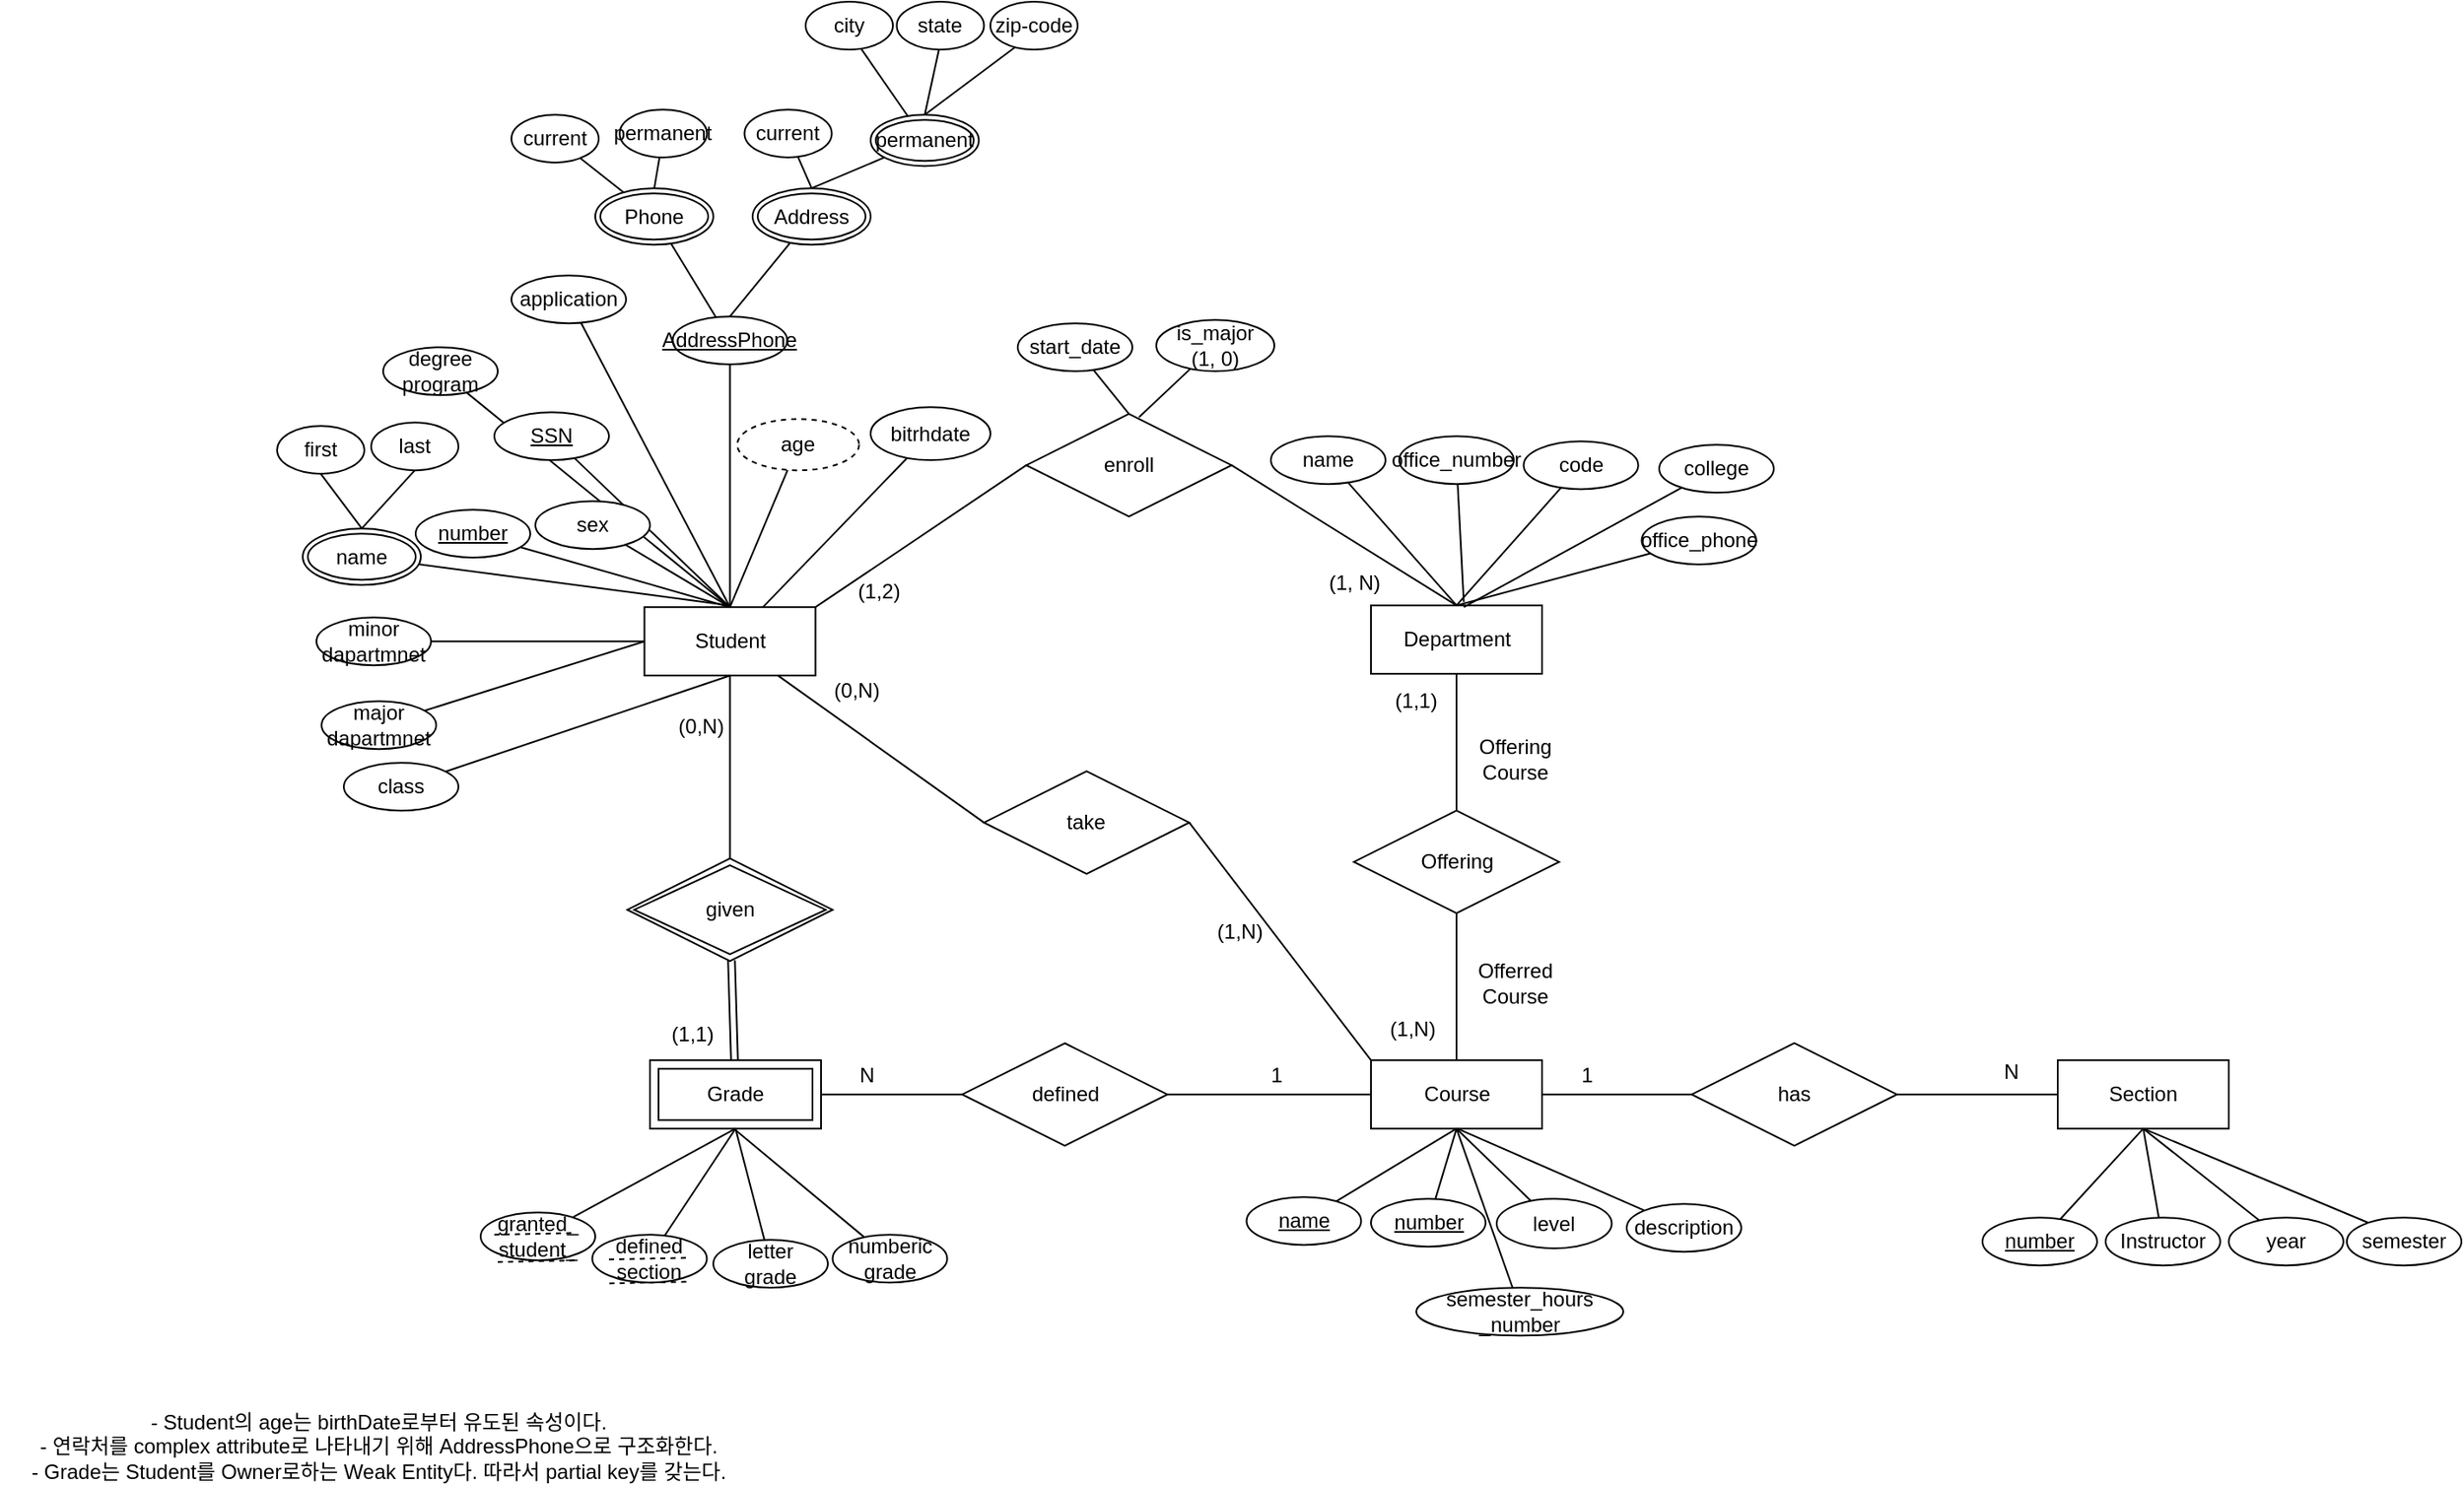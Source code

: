 <mxfile version="24.1.0" type="github">
  <diagram name="페이지-1" id="r6DfL3PB8OW9n6T8iQzD">
    <mxGraphModel dx="958" dy="-212" grid="0" gridSize="10" guides="1" tooltips="1" connect="1" arrows="1" fold="1" page="1" pageScale="1" pageWidth="1600" pageHeight="900" math="0" shadow="0">
      <root>
        <mxCell id="0" />
        <mxCell id="1" parent="0" />
        <mxCell id="EUwqJAAsOdJ6edNQOykV-88" value="application" style="ellipse;whiteSpace=wrap;html=1;align=center;" parent="1" vertex="1">
          <mxGeometry x="317" y="1980.09" width="67" height="28" as="geometry" />
        </mxCell>
        <mxCell id="P7TgxhgFr9sDiZiFOefg-29" style="edgeStyle=orthogonalEdgeStyle;rounded=0;orthogonalLoop=1;jettySize=auto;html=1;entryX=0;entryY=0.5;entryDx=0;entryDy=0;endArrow=none;endFill=0;" parent="1" source="EUwqJAAsOdJ6edNQOykV-24" target="P7TgxhgFr9sDiZiFOefg-27" edge="1">
          <mxGeometry relative="1" as="geometry" />
        </mxCell>
        <mxCell id="EUwqJAAsOdJ6edNQOykV-24" value="Course" style="whiteSpace=wrap;html=1;align=center;" parent="1" vertex="1">
          <mxGeometry x="819.5" y="2439.09" width="100" height="40" as="geometry" />
        </mxCell>
        <mxCell id="EUwqJAAsOdJ6edNQOykV-120" style="edgeStyle=orthogonalEdgeStyle;rounded=0;orthogonalLoop=1;jettySize=auto;html=1;endArrow=none;endFill=0;" parent="1" source="EUwqJAAsOdJ6edNQOykV-25" target="EUwqJAAsOdJ6edNQOykV-28" edge="1">
          <mxGeometry relative="1" as="geometry" />
        </mxCell>
        <mxCell id="EUwqJAAsOdJ6edNQOykV-25" value="Department" style="whiteSpace=wrap;html=1;align=center;" parent="1" vertex="1">
          <mxGeometry x="819.5" y="2173.09" width="100" height="40" as="geometry" />
        </mxCell>
        <mxCell id="EUwqJAAsOdJ6edNQOykV-34" style="rounded=0;orthogonalLoop=1;jettySize=auto;html=1;entryX=0;entryY=0.5;entryDx=0;entryDy=0;endArrow=none;endFill=0;exitX=1;exitY=0;exitDx=0;exitDy=0;" parent="1" source="EUwqJAAsOdJ6edNQOykV-26" target="EUwqJAAsOdJ6edNQOykV-27" edge="1">
          <mxGeometry relative="1" as="geometry" />
        </mxCell>
        <mxCell id="P7TgxhgFr9sDiZiFOefg-3" style="rounded=0;orthogonalLoop=1;jettySize=auto;html=1;entryX=0;entryY=0.5;entryDx=0;entryDy=0;endArrow=none;endFill=0;" parent="1" source="EUwqJAAsOdJ6edNQOykV-26" target="P7TgxhgFr9sDiZiFOefg-2" edge="1">
          <mxGeometry relative="1" as="geometry">
            <mxPoint x="614" y="2314.09" as="targetPoint" />
          </mxGeometry>
        </mxCell>
        <mxCell id="P7TgxhgFr9sDiZiFOefg-14" style="edgeStyle=orthogonalEdgeStyle;rounded=0;orthogonalLoop=1;jettySize=auto;html=1;endArrow=none;endFill=0;" parent="1" source="EUwqJAAsOdJ6edNQOykV-26" target="P7TgxhgFr9sDiZiFOefg-13" edge="1">
          <mxGeometry relative="1" as="geometry" />
        </mxCell>
        <mxCell id="EUwqJAAsOdJ6edNQOykV-26" value="Student" style="whiteSpace=wrap;html=1;align=center;" parent="1" vertex="1">
          <mxGeometry x="394.75" y="2174.09" width="100" height="40" as="geometry" />
        </mxCell>
        <mxCell id="EUwqJAAsOdJ6edNQOykV-104" style="rounded=0;orthogonalLoop=1;jettySize=auto;html=1;entryX=0.5;entryY=0;entryDx=0;entryDy=0;endArrow=none;endFill=0;exitX=1;exitY=0.5;exitDx=0;exitDy=0;" parent="1" source="EUwqJAAsOdJ6edNQOykV-27" target="EUwqJAAsOdJ6edNQOykV-25" edge="1">
          <mxGeometry relative="1" as="geometry" />
        </mxCell>
        <mxCell id="EUwqJAAsOdJ6edNQOykV-27" value="enroll" style="shape=rhombus;perimeter=rhombusPerimeter;whiteSpace=wrap;html=1;align=center;" parent="1" vertex="1">
          <mxGeometry x="618" y="2061.09" width="120" height="60" as="geometry" />
        </mxCell>
        <mxCell id="EUwqJAAsOdJ6edNQOykV-121" style="rounded=0;orthogonalLoop=1;jettySize=auto;html=1;endArrow=none;endFill=0;" parent="1" source="EUwqJAAsOdJ6edNQOykV-28" target="EUwqJAAsOdJ6edNQOykV-24" edge="1">
          <mxGeometry relative="1" as="geometry" />
        </mxCell>
        <mxCell id="EUwqJAAsOdJ6edNQOykV-28" value="Offering" style="shape=rhombus;perimeter=rhombusPerimeter;whiteSpace=wrap;html=1;align=center;" parent="1" vertex="1">
          <mxGeometry x="809.5" y="2293.09" width="120" height="60" as="geometry" />
        </mxCell>
        <mxCell id="EUwqJAAsOdJ6edNQOykV-51" style="rounded=0;orthogonalLoop=1;jettySize=auto;html=1;entryX=0.5;entryY=0;entryDx=0;entryDy=0;endArrow=none;endFill=0;" parent="1" source="EUwqJAAsOdJ6edNQOykV-37" target="EUwqJAAsOdJ6edNQOykV-26" edge="1">
          <mxGeometry relative="1" as="geometry" />
        </mxCell>
        <mxCell id="EUwqJAAsOdJ6edNQOykV-49" style="rounded=0;orthogonalLoop=1;jettySize=auto;html=1;endArrow=none;endFill=0;" parent="1" source="EUwqJAAsOdJ6edNQOykV-40" edge="1">
          <mxGeometry relative="1" as="geometry">
            <mxPoint x="444.75" y="2174.09" as="targetPoint" />
          </mxGeometry>
        </mxCell>
        <mxCell id="EUwqJAAsOdJ6edNQOykV-40" value="&lt;u&gt;number&lt;/u&gt;" style="ellipse;whiteSpace=wrap;html=1;align=center;" parent="1" vertex="1">
          <mxGeometry x="261" y="2117.09" width="67" height="28" as="geometry" />
        </mxCell>
        <mxCell id="EUwqJAAsOdJ6edNQOykV-45" style="rounded=0;orthogonalLoop=1;jettySize=auto;html=1;entryX=0.5;entryY=1;entryDx=0;entryDy=0;startArrow=none;startFill=0;endArrow=none;endFill=0;exitX=0.5;exitY=0;exitDx=0;exitDy=0;" parent="1" source="EUwqJAAsOdJ6edNQOykV-48" target="EUwqJAAsOdJ6edNQOykV-42" edge="1">
          <mxGeometry relative="1" as="geometry">
            <mxPoint x="232.5" y="2103.09" as="sourcePoint" />
          </mxGeometry>
        </mxCell>
        <mxCell id="EUwqJAAsOdJ6edNQOykV-47" style="rounded=0;orthogonalLoop=1;jettySize=auto;html=1;entryX=0.5;entryY=1;entryDx=0;entryDy=0;endArrow=none;endFill=0;exitX=0.5;exitY=0;exitDx=0;exitDy=0;" parent="1" source="EUwqJAAsOdJ6edNQOykV-48" target="EUwqJAAsOdJ6edNQOykV-43" edge="1">
          <mxGeometry relative="1" as="geometry">
            <mxPoint x="296.293" y="2110.5" as="sourcePoint" />
          </mxGeometry>
        </mxCell>
        <mxCell id="EUwqJAAsOdJ6edNQOykV-42" value="first" style="ellipse;whiteSpace=wrap;html=1;align=center;" parent="1" vertex="1">
          <mxGeometry x="180" y="2068.09" width="51" height="28" as="geometry" />
        </mxCell>
        <mxCell id="EUwqJAAsOdJ6edNQOykV-43" value="last" style="ellipse;whiteSpace=wrap;html=1;align=center;" parent="1" vertex="1">
          <mxGeometry x="235" y="2066.09" width="51" height="28" as="geometry" />
        </mxCell>
        <mxCell id="EUwqJAAsOdJ6edNQOykV-50" style="rounded=0;orthogonalLoop=1;jettySize=auto;html=1;endArrow=none;endFill=0;" parent="1" source="EUwqJAAsOdJ6edNQOykV-48" edge="1">
          <mxGeometry relative="1" as="geometry">
            <mxPoint x="444.75" y="2173.09" as="targetPoint" />
          </mxGeometry>
        </mxCell>
        <mxCell id="EUwqJAAsOdJ6edNQOykV-48" value="name" style="ellipse;shape=doubleEllipse;margin=3;whiteSpace=wrap;html=1;align=center;" parent="1" vertex="1">
          <mxGeometry x="195" y="2128.09" width="69" height="33" as="geometry" />
        </mxCell>
        <mxCell id="EUwqJAAsOdJ6edNQOykV-61" style="rounded=0;orthogonalLoop=1;jettySize=auto;html=1;endArrow=none;endFill=0;" parent="1" source="EUwqJAAsOdJ6edNQOykV-53" target="EUwqJAAsOdJ6edNQOykV-60" edge="1">
          <mxGeometry relative="1" as="geometry" />
        </mxCell>
        <mxCell id="EUwqJAAsOdJ6edNQOykV-53" value="Phone" style="ellipse;shape=doubleEllipse;margin=3;whiteSpace=wrap;html=1;align=center;" parent="1" vertex="1">
          <mxGeometry x="366" y="1929.09" width="69" height="33" as="geometry" />
        </mxCell>
        <mxCell id="EUwqJAAsOdJ6edNQOykV-62" style="rounded=0;orthogonalLoop=1;jettySize=auto;html=1;entryX=0.5;entryY=0;entryDx=0;entryDy=0;endArrow=none;endFill=0;" parent="1" source="EUwqJAAsOdJ6edNQOykV-54" target="EUwqJAAsOdJ6edNQOykV-60" edge="1">
          <mxGeometry relative="1" as="geometry" />
        </mxCell>
        <mxCell id="EUwqJAAsOdJ6edNQOykV-54" value="Address" style="ellipse;shape=doubleEllipse;margin=3;whiteSpace=wrap;html=1;align=center;" parent="1" vertex="1">
          <mxGeometry x="458" y="1929.09" width="69" height="33" as="geometry" />
        </mxCell>
        <mxCell id="EUwqJAAsOdJ6edNQOykV-59" style="rounded=0;orthogonalLoop=1;jettySize=auto;html=1;entryX=0.5;entryY=0;entryDx=0;entryDy=0;endArrow=none;endFill=0;" parent="1" source="EUwqJAAsOdJ6edNQOykV-56" target="EUwqJAAsOdJ6edNQOykV-53" edge="1">
          <mxGeometry relative="1" as="geometry" />
        </mxCell>
        <mxCell id="EUwqJAAsOdJ6edNQOykV-56" value="permanent" style="ellipse;whiteSpace=wrap;html=1;align=center;" parent="1" vertex="1">
          <mxGeometry x="380.25" y="1883.09" width="51" height="28" as="geometry" />
        </mxCell>
        <mxCell id="EUwqJAAsOdJ6edNQOykV-58" style="rounded=0;orthogonalLoop=1;jettySize=auto;html=1;endArrow=none;endFill=0;" parent="1" source="EUwqJAAsOdJ6edNQOykV-57" target="EUwqJAAsOdJ6edNQOykV-53" edge="1">
          <mxGeometry relative="1" as="geometry" />
        </mxCell>
        <mxCell id="EUwqJAAsOdJ6edNQOykV-57" value="current" style="ellipse;whiteSpace=wrap;html=1;align=center;" parent="1" vertex="1">
          <mxGeometry x="317" y="1886.09" width="51" height="28" as="geometry" />
        </mxCell>
        <mxCell id="EUwqJAAsOdJ6edNQOykV-76" style="rounded=0;orthogonalLoop=1;jettySize=auto;html=1;endArrow=none;endFill=0;" parent="1" source="EUwqJAAsOdJ6edNQOykV-60" target="EUwqJAAsOdJ6edNQOykV-26" edge="1">
          <mxGeometry relative="1" as="geometry" />
        </mxCell>
        <mxCell id="EUwqJAAsOdJ6edNQOykV-60" value="&lt;u&gt;AddressPhone&lt;/u&gt;" style="ellipse;whiteSpace=wrap;html=1;align=center;" parent="1" vertex="1">
          <mxGeometry x="411.25" y="2004.09" width="67" height="28" as="geometry" />
        </mxCell>
        <mxCell id="EUwqJAAsOdJ6edNQOykV-74" style="rounded=0;orthogonalLoop=1;jettySize=auto;html=1;entryX=0.5;entryY=0;entryDx=0;entryDy=0;endArrow=none;endFill=0;" parent="1" source="EUwqJAAsOdJ6edNQOykV-63" target="EUwqJAAsOdJ6edNQOykV-54" edge="1">
          <mxGeometry relative="1" as="geometry" />
        </mxCell>
        <mxCell id="EUwqJAAsOdJ6edNQOykV-63" value="current" style="ellipse;whiteSpace=wrap;html=1;align=center;" parent="1" vertex="1">
          <mxGeometry x="453.25" y="1883.09" width="51" height="28" as="geometry" />
        </mxCell>
        <mxCell id="EUwqJAAsOdJ6edNQOykV-75" style="rounded=0;orthogonalLoop=1;jettySize=auto;html=1;entryX=0.5;entryY=0;entryDx=0;entryDy=0;endArrow=none;endFill=0;" parent="1" source="EUwqJAAsOdJ6edNQOykV-65" target="EUwqJAAsOdJ6edNQOykV-54" edge="1">
          <mxGeometry relative="1" as="geometry" />
        </mxCell>
        <mxCell id="EUwqJAAsOdJ6edNQOykV-65" value="permanent" style="ellipse;shape=doubleEllipse;margin=3;whiteSpace=wrap;html=1;align=center;" parent="1" vertex="1">
          <mxGeometry x="527" y="1886.09" width="63.25" height="30" as="geometry" />
        </mxCell>
        <mxCell id="EUwqJAAsOdJ6edNQOykV-69" style="rounded=0;orthogonalLoop=1;jettySize=auto;html=1;endArrow=none;endFill=0;" parent="1" target="EUwqJAAsOdJ6edNQOykV-65" edge="1">
          <mxGeometry relative="1" as="geometry">
            <mxPoint x="520.521" y="1846.185" as="sourcePoint" />
          </mxGeometry>
        </mxCell>
        <mxCell id="EUwqJAAsOdJ6edNQOykV-66" value="city" style="ellipse;whiteSpace=wrap;html=1;align=center;" parent="1" vertex="1">
          <mxGeometry x="489" y="1820" width="51" height="28" as="geometry" />
        </mxCell>
        <mxCell id="EUwqJAAsOdJ6edNQOykV-72" style="rounded=0;orthogonalLoop=1;jettySize=auto;html=1;entryX=0.5;entryY=0;entryDx=0;entryDy=0;endArrow=none;endFill=0;" parent="1" target="EUwqJAAsOdJ6edNQOykV-65" edge="1">
          <mxGeometry relative="1" as="geometry">
            <mxPoint x="567.791" y="1843.995" as="sourcePoint" />
          </mxGeometry>
        </mxCell>
        <mxCell id="EUwqJAAsOdJ6edNQOykV-67" value="state" style="ellipse;whiteSpace=wrap;html=1;align=center;" parent="1" vertex="1">
          <mxGeometry x="542.25" y="1820" width="51" height="28" as="geometry" />
        </mxCell>
        <mxCell id="EUwqJAAsOdJ6edNQOykV-73" style="rounded=0;orthogonalLoop=1;jettySize=auto;html=1;entryX=0.5;entryY=0;entryDx=0;entryDy=0;endArrow=none;endFill=0;" parent="1" target="EUwqJAAsOdJ6edNQOykV-65" edge="1">
          <mxGeometry relative="1" as="geometry">
            <mxPoint x="614.438" y="1844.387" as="sourcePoint" />
          </mxGeometry>
        </mxCell>
        <mxCell id="EUwqJAAsOdJ6edNQOykV-68" value="zip-code" style="ellipse;whiteSpace=wrap;html=1;align=center;" parent="1" vertex="1">
          <mxGeometry x="597" y="1820" width="51" height="28" as="geometry" />
        </mxCell>
        <mxCell id="EUwqJAAsOdJ6edNQOykV-95" style="rounded=0;orthogonalLoop=1;jettySize=auto;html=1;entryX=0.5;entryY=0;entryDx=0;entryDy=0;endArrow=none;endFill=0;" parent="1" source="EUwqJAAsOdJ6edNQOykV-78" target="EUwqJAAsOdJ6edNQOykV-26" edge="1">
          <mxGeometry relative="1" as="geometry" />
        </mxCell>
        <mxCell id="EUwqJAAsOdJ6edNQOykV-94" style="rounded=0;orthogonalLoop=1;jettySize=auto;html=1;endArrow=none;endFill=0;entryX=0.5;entryY=1;entryDx=0;entryDy=0;" parent="1" source="EUwqJAAsOdJ6edNQOykV-79" target="EUwqJAAsOdJ6edNQOykV-26" edge="1">
          <mxGeometry relative="1" as="geometry">
            <mxPoint x="450.474" y="2216.669" as="targetPoint" />
          </mxGeometry>
        </mxCell>
        <mxCell id="EUwqJAAsOdJ6edNQOykV-79" value="class" style="ellipse;whiteSpace=wrap;html=1;align=center;" parent="1" vertex="1">
          <mxGeometry x="219" y="2265.09" width="67" height="28" as="geometry" />
        </mxCell>
        <mxCell id="EUwqJAAsOdJ6edNQOykV-92" style="rounded=0;orthogonalLoop=1;jettySize=auto;html=1;entryX=0;entryY=0.5;entryDx=0;entryDy=0;endArrow=none;endFill=0;" parent="1" source="EUwqJAAsOdJ6edNQOykV-80" target="EUwqJAAsOdJ6edNQOykV-26" edge="1">
          <mxGeometry relative="1" as="geometry" />
        </mxCell>
        <mxCell id="EUwqJAAsOdJ6edNQOykV-80" value="major dapartmnet" style="ellipse;whiteSpace=wrap;html=1;align=center;" parent="1" vertex="1">
          <mxGeometry x="206" y="2229.09" width="67" height="28" as="geometry" />
        </mxCell>
        <mxCell id="EUwqJAAsOdJ6edNQOykV-90" style="rounded=0;orthogonalLoop=1;jettySize=auto;html=1;entryX=0;entryY=0.5;entryDx=0;entryDy=0;endArrow=none;endFill=0;" parent="1" source="EUwqJAAsOdJ6edNQOykV-82" target="EUwqJAAsOdJ6edNQOykV-26" edge="1">
          <mxGeometry relative="1" as="geometry" />
        </mxCell>
        <mxCell id="EUwqJAAsOdJ6edNQOykV-82" value="minor dapartmnet" style="ellipse;whiteSpace=wrap;html=1;align=center;" parent="1" vertex="1">
          <mxGeometry x="203" y="2180.09" width="67" height="28" as="geometry" />
        </mxCell>
        <mxCell id="EUwqJAAsOdJ6edNQOykV-99" style="rounded=0;orthogonalLoop=1;jettySize=auto;html=1;endArrow=none;endFill=0;" parent="1" source="EUwqJAAsOdJ6edNQOykV-84" target="EUwqJAAsOdJ6edNQOykV-26" edge="1">
          <mxGeometry relative="1" as="geometry" />
        </mxCell>
        <mxCell id="EUwqJAAsOdJ6edNQOykV-84" value="bitrhdate" style="ellipse;whiteSpace=wrap;html=1;align=center;" parent="1" vertex="1">
          <mxGeometry x="527" y="2057.09" width="70" height="31" as="geometry" />
        </mxCell>
        <mxCell id="EUwqJAAsOdJ6edNQOykV-97" style="rounded=0;orthogonalLoop=1;jettySize=auto;html=1;entryX=0.5;entryY=0;entryDx=0;entryDy=0;endArrow=none;endFill=0;" parent="1" source="EUwqJAAsOdJ6edNQOykV-86" target="EUwqJAAsOdJ6edNQOykV-26" edge="1">
          <mxGeometry relative="1" as="geometry" />
        </mxCell>
        <mxCell id="EUwqJAAsOdJ6edNQOykV-86" value="age" style="ellipse;whiteSpace=wrap;html=1;align=center;dashed=1;" parent="1" vertex="1">
          <mxGeometry x="449" y="2064.09" width="71.25" height="30" as="geometry" />
        </mxCell>
        <mxCell id="EUwqJAAsOdJ6edNQOykV-103" style="rounded=0;orthogonalLoop=1;jettySize=auto;html=1;endArrow=none;endFill=0;entryX=0.5;entryY=0;entryDx=0;entryDy=0;" parent="1" source="EUwqJAAsOdJ6edNQOykV-87" target="EUwqJAAsOdJ6edNQOykV-26" edge="1">
          <mxGeometry relative="1" as="geometry" />
        </mxCell>
        <mxCell id="EUwqJAAsOdJ6edNQOykV-87" value="degree&lt;div&gt;program&lt;/div&gt;" style="ellipse;whiteSpace=wrap;html=1;align=center;" parent="1" vertex="1">
          <mxGeometry x="242" y="2022.09" width="67" height="28" as="geometry" />
        </mxCell>
        <mxCell id="EUwqJAAsOdJ6edNQOykV-101" style="rounded=0;orthogonalLoop=1;jettySize=auto;html=1;endArrow=none;endFill=0;entryX=0.5;entryY=0;entryDx=0;entryDy=0;" parent="1" source="EUwqJAAsOdJ6edNQOykV-88" target="EUwqJAAsOdJ6edNQOykV-26" edge="1">
          <mxGeometry relative="1" as="geometry" />
        </mxCell>
        <mxCell id="EUwqJAAsOdJ6edNQOykV-37" value="&lt;u&gt;SSN&lt;/u&gt;" style="ellipse;whiteSpace=wrap;html=1;align=center;" parent="1" vertex="1">
          <mxGeometry x="307" y="2060.09" width="67" height="28" as="geometry" />
        </mxCell>
        <mxCell id="EUwqJAAsOdJ6edNQOykV-78" value="sex" style="ellipse;whiteSpace=wrap;html=1;align=center;" parent="1" vertex="1">
          <mxGeometry x="331" y="2112.09" width="67" height="28" as="geometry" />
        </mxCell>
        <mxCell id="EUwqJAAsOdJ6edNQOykV-113" style="rounded=0;orthogonalLoop=1;jettySize=auto;html=1;entryX=0.5;entryY=0;entryDx=0;entryDy=0;endArrow=none;endFill=0;" parent="1" source="EUwqJAAsOdJ6edNQOykV-106" target="EUwqJAAsOdJ6edNQOykV-25" edge="1">
          <mxGeometry relative="1" as="geometry" />
        </mxCell>
        <mxCell id="EUwqJAAsOdJ6edNQOykV-106" value="office_phone" style="ellipse;whiteSpace=wrap;html=1;align=center;" parent="1" vertex="1">
          <mxGeometry x="977.75" y="2121.09" width="67" height="28" as="geometry" />
        </mxCell>
        <mxCell id="EUwqJAAsOdJ6edNQOykV-114" style="rounded=0;orthogonalLoop=1;jettySize=auto;html=1;endArrow=none;endFill=0;" parent="1" source="EUwqJAAsOdJ6edNQOykV-107" edge="1">
          <mxGeometry relative="1" as="geometry">
            <mxPoint x="873.75" y="2171.09" as="targetPoint" />
          </mxGeometry>
        </mxCell>
        <mxCell id="EUwqJAAsOdJ6edNQOykV-107" value="office_number" style="ellipse;whiteSpace=wrap;html=1;align=center;" parent="1" vertex="1">
          <mxGeometry x="836" y="2074.09" width="67" height="28" as="geometry" />
        </mxCell>
        <mxCell id="EUwqJAAsOdJ6edNQOykV-112" style="rounded=0;orthogonalLoop=1;jettySize=auto;html=1;endArrow=none;endFill=0;entryX=0.5;entryY=0;entryDx=0;entryDy=0;" parent="1" source="EUwqJAAsOdJ6edNQOykV-108" target="EUwqJAAsOdJ6edNQOykV-25" edge="1">
          <mxGeometry relative="1" as="geometry" />
        </mxCell>
        <mxCell id="EUwqJAAsOdJ6edNQOykV-108" value="code" style="ellipse;whiteSpace=wrap;html=1;align=center;" parent="1" vertex="1">
          <mxGeometry x="908.75" y="2077.09" width="67" height="28" as="geometry" />
        </mxCell>
        <mxCell id="EUwqJAAsOdJ6edNQOykV-111" style="rounded=0;orthogonalLoop=1;jettySize=auto;html=1;entryX=0.5;entryY=0;entryDx=0;entryDy=0;endArrow=none;endFill=0;" parent="1" source="EUwqJAAsOdJ6edNQOykV-109" target="EUwqJAAsOdJ6edNQOykV-25" edge="1">
          <mxGeometry relative="1" as="geometry" />
        </mxCell>
        <mxCell id="EUwqJAAsOdJ6edNQOykV-109" value="name" style="ellipse;whiteSpace=wrap;html=1;align=center;" parent="1" vertex="1">
          <mxGeometry x="761" y="2074.09" width="67" height="28" as="geometry" />
        </mxCell>
        <mxCell id="EUwqJAAsOdJ6edNQOykV-115" style="rounded=0;orthogonalLoop=1;jettySize=auto;html=1;endArrow=none;endFill=0;" parent="1" source="EUwqJAAsOdJ6edNQOykV-110" edge="1">
          <mxGeometry relative="1" as="geometry">
            <mxPoint x="873.75" y="2174.09" as="targetPoint" />
          </mxGeometry>
        </mxCell>
        <mxCell id="EUwqJAAsOdJ6edNQOykV-110" value="college" style="ellipse;whiteSpace=wrap;html=1;align=center;" parent="1" vertex="1">
          <mxGeometry x="988" y="2079.09" width="67" height="28" as="geometry" />
        </mxCell>
        <mxCell id="EUwqJAAsOdJ6edNQOykV-123" value="&lt;div&gt;Offering&lt;/div&gt;&lt;div&gt;Course&lt;/div&gt;" style="text;html=1;align=center;verticalAlign=middle;whiteSpace=wrap;rounded=0;" parent="1" vertex="1">
          <mxGeometry x="874" y="2248.09" width="60" height="30" as="geometry" />
        </mxCell>
        <mxCell id="EUwqJAAsOdJ6edNQOykV-124" value="(1,N)" style="text;html=1;align=center;verticalAlign=middle;whiteSpace=wrap;rounded=0;" parent="1" vertex="1">
          <mxGeometry x="813.75" y="2406.09" width="60" height="30" as="geometry" />
        </mxCell>
        <mxCell id="EUwqJAAsOdJ6edNQOykV-125" value="(1,1)" style="text;html=1;align=center;verticalAlign=middle;whiteSpace=wrap;rounded=0;" parent="1" vertex="1">
          <mxGeometry x="816" y="2214.09" width="60" height="30" as="geometry" />
        </mxCell>
        <mxCell id="P7TgxhgFr9sDiZiFOefg-8" style="rounded=0;orthogonalLoop=1;jettySize=auto;html=1;endArrow=none;endFill=0;entryX=0.5;entryY=1;entryDx=0;entryDy=0;" parent="1" source="EUwqJAAsOdJ6edNQOykV-127" target="EUwqJAAsOdJ6edNQOykV-24" edge="1">
          <mxGeometry relative="1" as="geometry">
            <mxPoint x="869" y="2479.09" as="targetPoint" />
          </mxGeometry>
        </mxCell>
        <mxCell id="EUwqJAAsOdJ6edNQOykV-127" value="&lt;u&gt;name&lt;/u&gt;" style="ellipse;whiteSpace=wrap;html=1;align=center;" parent="1" vertex="1">
          <mxGeometry x="746.75" y="2519.09" width="67" height="28" as="geometry" />
        </mxCell>
        <mxCell id="EUwqJAAsOdJ6edNQOykV-128" value="description" style="ellipse;whiteSpace=wrap;html=1;align=center;" parent="1" vertex="1">
          <mxGeometry x="969" y="2523.09" width="67" height="28" as="geometry" />
        </mxCell>
        <mxCell id="P7TgxhgFr9sDiZiFOefg-9" style="rounded=0;orthogonalLoop=1;jettySize=auto;html=1;endArrow=none;endFill=0;entryX=0.5;entryY=1;entryDx=0;entryDy=0;" parent="1" source="EUwqJAAsOdJ6edNQOykV-129" target="EUwqJAAsOdJ6edNQOykV-24" edge="1">
          <mxGeometry relative="1" as="geometry">
            <mxPoint x="874" y="2480.09" as="targetPoint" />
          </mxGeometry>
        </mxCell>
        <mxCell id="EUwqJAAsOdJ6edNQOykV-129" value="&lt;u&gt;number&lt;/u&gt;" style="ellipse;whiteSpace=wrap;html=1;align=center;" parent="1" vertex="1">
          <mxGeometry x="819.5" y="2520.09" width="67" height="28" as="geometry" />
        </mxCell>
        <mxCell id="P7TgxhgFr9sDiZiFOefg-12" style="rounded=0;orthogonalLoop=1;jettySize=auto;html=1;entryX=0.5;entryY=1;entryDx=0;entryDy=0;endArrow=none;endFill=0;" parent="1" target="EUwqJAAsOdJ6edNQOykV-24" edge="1">
          <mxGeometry relative="1" as="geometry">
            <mxPoint x="903.679" y="2576.135" as="sourcePoint" />
          </mxGeometry>
        </mxCell>
        <mxCell id="EUwqJAAsOdJ6edNQOykV-130" value="semester_hours&lt;div&gt;_number&lt;/div&gt;" style="ellipse;whiteSpace=wrap;html=1;align=center;" parent="1" vertex="1">
          <mxGeometry x="846" y="2572.09" width="121" height="28" as="geometry" />
        </mxCell>
        <mxCell id="P7TgxhgFr9sDiZiFOefg-10" style="rounded=0;orthogonalLoop=1;jettySize=auto;html=1;entryX=0.5;entryY=1;entryDx=0;entryDy=0;endArrow=none;endFill=0;" parent="1" source="EUwqJAAsOdJ6edNQOykV-131" target="EUwqJAAsOdJ6edNQOykV-24" edge="1">
          <mxGeometry relative="1" as="geometry" />
        </mxCell>
        <mxCell id="EUwqJAAsOdJ6edNQOykV-131" value="level" style="ellipse;whiteSpace=wrap;html=1;align=center;" parent="1" vertex="1">
          <mxGeometry x="893" y="2520.09" width="67.25" height="29" as="geometry" />
        </mxCell>
        <mxCell id="P7TgxhgFr9sDiZiFOefg-6" style="rounded=0;orthogonalLoop=1;jettySize=auto;html=1;endArrow=none;endFill=0;exitX=1;exitY=0.5;exitDx=0;exitDy=0;entryX=0;entryY=0;entryDx=0;entryDy=0;" parent="1" source="P7TgxhgFr9sDiZiFOefg-2" target="EUwqJAAsOdJ6edNQOykV-24" edge="1">
          <mxGeometry relative="1" as="geometry">
            <mxPoint x="820" y="2433.09" as="targetPoint" />
          </mxGeometry>
        </mxCell>
        <mxCell id="P7TgxhgFr9sDiZiFOefg-2" value="take" style="shape=rhombus;perimeter=rhombusPerimeter;whiteSpace=wrap;html=1;align=center;" parent="1" vertex="1">
          <mxGeometry x="593.25" y="2270.09" width="120" height="60" as="geometry" />
        </mxCell>
        <mxCell id="P7TgxhgFr9sDiZiFOefg-11" style="rounded=0;orthogonalLoop=1;jettySize=auto;html=1;endArrow=none;endFill=0;" parent="1" source="EUwqJAAsOdJ6edNQOykV-128" edge="1">
          <mxGeometry relative="1" as="geometry">
            <mxPoint x="870" y="2479.09" as="targetPoint" />
          </mxGeometry>
        </mxCell>
        <mxCell id="P7TgxhgFr9sDiZiFOefg-16" style="rounded=0;orthogonalLoop=1;jettySize=auto;html=1;endArrow=none;endFill=0;shape=link;" parent="1" source="P7TgxhgFr9sDiZiFOefg-13" target="P7TgxhgFr9sDiZiFOefg-15" edge="1">
          <mxGeometry relative="1" as="geometry" />
        </mxCell>
        <mxCell id="P7TgxhgFr9sDiZiFOefg-13" value="given" style="shape=rhombus;double=1;perimeter=rhombusPerimeter;whiteSpace=wrap;html=1;align=center;" parent="1" vertex="1">
          <mxGeometry x="384.75" y="2321.09" width="120" height="60" as="geometry" />
        </mxCell>
        <mxCell id="P7TgxhgFr9sDiZiFOefg-47" style="edgeStyle=orthogonalEdgeStyle;rounded=0;orthogonalLoop=1;jettySize=auto;html=1;entryX=0;entryY=0.5;entryDx=0;entryDy=0;endArrow=none;endFill=0;" parent="1" source="P7TgxhgFr9sDiZiFOefg-15" target="P7TgxhgFr9sDiZiFOefg-46" edge="1">
          <mxGeometry relative="1" as="geometry" />
        </mxCell>
        <mxCell id="P7TgxhgFr9sDiZiFOefg-15" value="Grade" style="shape=ext;margin=3;double=1;whiteSpace=wrap;html=1;align=center;" parent="1" vertex="1">
          <mxGeometry x="398" y="2439.09" width="100" height="40" as="geometry" />
        </mxCell>
        <mxCell id="P7TgxhgFr9sDiZiFOefg-22" style="rounded=0;orthogonalLoop=1;jettySize=auto;html=1;entryX=0.5;entryY=1;entryDx=0;entryDy=0;endArrow=none;endFill=0;" parent="1" source="P7TgxhgFr9sDiZiFOefg-17" target="P7TgxhgFr9sDiZiFOefg-15" edge="1">
          <mxGeometry relative="1" as="geometry" />
        </mxCell>
        <mxCell id="P7TgxhgFr9sDiZiFOefg-17" value="granted_&lt;div&gt;student_&lt;/div&gt;" style="ellipse;whiteSpace=wrap;html=1;align=center;" parent="1" vertex="1">
          <mxGeometry x="299" y="2528.09" width="67" height="28" as="geometry" />
        </mxCell>
        <mxCell id="P7TgxhgFr9sDiZiFOefg-23" style="rounded=0;orthogonalLoop=1;jettySize=auto;html=1;endArrow=none;endFill=0;entryX=0.5;entryY=1;entryDx=0;entryDy=0;" parent="1" source="P7TgxhgFr9sDiZiFOefg-18" target="P7TgxhgFr9sDiZiFOefg-15" edge="1">
          <mxGeometry relative="1" as="geometry" />
        </mxCell>
        <mxCell id="P7TgxhgFr9sDiZiFOefg-18" value="&lt;div&gt;defined&lt;/div&gt;section" style="ellipse;whiteSpace=wrap;html=1;align=center;" parent="1" vertex="1">
          <mxGeometry x="364.25" y="2541.09" width="67" height="28" as="geometry" />
        </mxCell>
        <mxCell id="P7TgxhgFr9sDiZiFOefg-19" value="numberic&lt;div&gt;grade&lt;/div&gt;" style="ellipse;whiteSpace=wrap;html=1;align=center;" parent="1" vertex="1">
          <mxGeometry x="504.75" y="2541.09" width="67" height="28" as="geometry" />
        </mxCell>
        <mxCell id="P7TgxhgFr9sDiZiFOefg-24" style="rounded=0;orthogonalLoop=1;jettySize=auto;html=1;entryX=0.5;entryY=1;entryDx=0;entryDy=0;endArrow=none;endFill=0;" parent="1" source="P7TgxhgFr9sDiZiFOefg-20" target="P7TgxhgFr9sDiZiFOefg-15" edge="1">
          <mxGeometry relative="1" as="geometry" />
        </mxCell>
        <mxCell id="P7TgxhgFr9sDiZiFOefg-20" value="letter&lt;div&gt;grade&lt;/div&gt;" style="ellipse;whiteSpace=wrap;html=1;align=center;" parent="1" vertex="1">
          <mxGeometry x="435" y="2544.09" width="67" height="28" as="geometry" />
        </mxCell>
        <mxCell id="P7TgxhgFr9sDiZiFOefg-25" style="rounded=0;orthogonalLoop=1;jettySize=auto;html=1;entryX=0.489;entryY=0.998;entryDx=0;entryDy=0;entryPerimeter=0;endArrow=none;endFill=0;" parent="1" source="P7TgxhgFr9sDiZiFOefg-19" target="P7TgxhgFr9sDiZiFOefg-15" edge="1">
          <mxGeometry relative="1" as="geometry" />
        </mxCell>
        <mxCell id="P7TgxhgFr9sDiZiFOefg-31" style="edgeStyle=orthogonalEdgeStyle;rounded=0;orthogonalLoop=1;jettySize=auto;html=1;entryX=0;entryY=0.5;entryDx=0;entryDy=0;endArrow=none;endFill=0;" parent="1" source="P7TgxhgFr9sDiZiFOefg-27" target="P7TgxhgFr9sDiZiFOefg-30" edge="1">
          <mxGeometry relative="1" as="geometry" />
        </mxCell>
        <mxCell id="P7TgxhgFr9sDiZiFOefg-27" value="has" style="shape=rhombus;perimeter=rhombusPerimeter;whiteSpace=wrap;html=1;align=center;" parent="1" vertex="1">
          <mxGeometry x="1007" y="2429.09" width="120" height="60" as="geometry" />
        </mxCell>
        <mxCell id="P7TgxhgFr9sDiZiFOefg-30" value="Section" style="whiteSpace=wrap;html=1;align=center;" parent="1" vertex="1">
          <mxGeometry x="1221" y="2439.09" width="100" height="40" as="geometry" />
        </mxCell>
        <mxCell id="P7TgxhgFr9sDiZiFOefg-37" style="rounded=0;orthogonalLoop=1;jettySize=auto;html=1;endArrow=none;endFill=0;entryX=0.5;entryY=1;entryDx=0;entryDy=0;" parent="1" source="P7TgxhgFr9sDiZiFOefg-32" target="P7TgxhgFr9sDiZiFOefg-30" edge="1">
          <mxGeometry relative="1" as="geometry" />
        </mxCell>
        <mxCell id="P7TgxhgFr9sDiZiFOefg-32" value="&lt;u&gt;number&lt;/u&gt;" style="ellipse;whiteSpace=wrap;html=1;align=center;" parent="1" vertex="1">
          <mxGeometry x="1177" y="2531.09" width="67" height="28" as="geometry" />
        </mxCell>
        <mxCell id="P7TgxhgFr9sDiZiFOefg-38" value="" style="rounded=0;orthogonalLoop=1;jettySize=auto;html=1;endArrow=none;endFill=0;entryX=0.5;entryY=1;entryDx=0;entryDy=0;" parent="1" source="P7TgxhgFr9sDiZiFOefg-33" target="P7TgxhgFr9sDiZiFOefg-30" edge="1">
          <mxGeometry relative="1" as="geometry" />
        </mxCell>
        <mxCell id="P7TgxhgFr9sDiZiFOefg-33" value="Instructor" style="ellipse;whiteSpace=wrap;html=1;align=center;" parent="1" vertex="1">
          <mxGeometry x="1249" y="2531.09" width="67" height="28" as="geometry" />
        </mxCell>
        <mxCell id="P7TgxhgFr9sDiZiFOefg-40" style="rounded=0;orthogonalLoop=1;jettySize=auto;html=1;entryX=0.5;entryY=1;entryDx=0;entryDy=0;endArrow=none;endFill=0;" parent="1" target="P7TgxhgFr9sDiZiFOefg-30" edge="1">
          <mxGeometry relative="1" as="geometry">
            <mxPoint x="1404.958" y="2535.13" as="sourcePoint" />
          </mxGeometry>
        </mxCell>
        <mxCell id="P7TgxhgFr9sDiZiFOefg-34" value="semester" style="ellipse;whiteSpace=wrap;html=1;align=center;" parent="1" vertex="1">
          <mxGeometry x="1390" y="2531.09" width="67" height="28" as="geometry" />
        </mxCell>
        <mxCell id="P7TgxhgFr9sDiZiFOefg-39" style="rounded=0;orthogonalLoop=1;jettySize=auto;html=1;entryX=0.5;entryY=1;entryDx=0;entryDy=0;endArrow=none;endFill=0;" parent="1" source="P7TgxhgFr9sDiZiFOefg-35" target="P7TgxhgFr9sDiZiFOefg-30" edge="1">
          <mxGeometry relative="1" as="geometry" />
        </mxCell>
        <mxCell id="P7TgxhgFr9sDiZiFOefg-35" value="year" style="ellipse;whiteSpace=wrap;html=1;align=center;" parent="1" vertex="1">
          <mxGeometry x="1321" y="2531.09" width="67" height="28" as="geometry" />
        </mxCell>
        <mxCell id="P7TgxhgFr9sDiZiFOefg-41" value="N" style="text;html=1;align=center;verticalAlign=middle;whiteSpace=wrap;rounded=0;" parent="1" vertex="1">
          <mxGeometry x="1164" y="2431.09" width="60" height="30" as="geometry" />
        </mxCell>
        <mxCell id="P7TgxhgFr9sDiZiFOefg-42" value="1" style="text;html=1;align=center;verticalAlign=middle;whiteSpace=wrap;rounded=0;" parent="1" vertex="1">
          <mxGeometry x="915.75" y="2433.09" width="60" height="30" as="geometry" />
        </mxCell>
        <mxCell id="P7TgxhgFr9sDiZiFOefg-43" value="(0,N)" style="text;html=1;align=center;verticalAlign=middle;whiteSpace=wrap;rounded=0;" parent="1" vertex="1">
          <mxGeometry x="398" y="2230.09" width="60" height="27" as="geometry" />
        </mxCell>
        <mxCell id="P7TgxhgFr9sDiZiFOefg-45" value="(1,1)" style="text;html=1;align=center;verticalAlign=middle;whiteSpace=wrap;rounded=0;" parent="1" vertex="1">
          <mxGeometry x="393.25" y="2409.09" width="60" height="30" as="geometry" />
        </mxCell>
        <mxCell id="P7TgxhgFr9sDiZiFOefg-48" style="edgeStyle=orthogonalEdgeStyle;rounded=0;orthogonalLoop=1;jettySize=auto;html=1;entryX=0;entryY=0.5;entryDx=0;entryDy=0;endArrow=none;endFill=0;" parent="1" source="P7TgxhgFr9sDiZiFOefg-46" target="EUwqJAAsOdJ6edNQOykV-24" edge="1">
          <mxGeometry relative="1" as="geometry" />
        </mxCell>
        <mxCell id="P7TgxhgFr9sDiZiFOefg-46" value="defined" style="shape=rhombus;perimeter=rhombusPerimeter;whiteSpace=wrap;html=1;align=center;" parent="1" vertex="1">
          <mxGeometry x="580.5" y="2429.13" width="120" height="59.96" as="geometry" />
        </mxCell>
        <mxCell id="P7TgxhgFr9sDiZiFOefg-49" value="(1,N)" style="text;html=1;align=center;verticalAlign=middle;whiteSpace=wrap;rounded=0;" parent="1" vertex="1">
          <mxGeometry x="713.25" y="2349.09" width="60" height="30" as="geometry" />
        </mxCell>
        <mxCell id="P7TgxhgFr9sDiZiFOefg-50" value="(0,N)" style="text;html=1;align=center;verticalAlign=middle;whiteSpace=wrap;rounded=0;" parent="1" vertex="1">
          <mxGeometry x="489" y="2208.09" width="60" height="30" as="geometry" />
        </mxCell>
        <mxCell id="P7TgxhgFr9sDiZiFOefg-52" style="rounded=0;orthogonalLoop=1;jettySize=auto;html=1;entryX=0.5;entryY=0;entryDx=0;entryDy=0;endArrow=none;endFill=0;" parent="1" source="P7TgxhgFr9sDiZiFOefg-51" target="EUwqJAAsOdJ6edNQOykV-27" edge="1">
          <mxGeometry relative="1" as="geometry" />
        </mxCell>
        <mxCell id="P7TgxhgFr9sDiZiFOefg-51" value="start_date" style="ellipse;whiteSpace=wrap;html=1;align=center;" parent="1" vertex="1">
          <mxGeometry x="613" y="2008.09" width="67" height="28" as="geometry" />
        </mxCell>
        <mxCell id="0s3rhtRO72uhiAswZy-K-4" value="is_major&lt;div&gt;(1, 0)&lt;/div&gt;" style="ellipse;whiteSpace=wrap;html=1;align=center;" parent="1" vertex="1">
          <mxGeometry x="694" y="2006.09" width="69" height="30" as="geometry" />
        </mxCell>
        <mxCell id="0s3rhtRO72uhiAswZy-K-5" style="rounded=0;orthogonalLoop=1;jettySize=auto;html=1;entryX=0.549;entryY=0.031;entryDx=0;entryDy=0;entryPerimeter=0;endArrow=none;endFill=0;" parent="1" source="0s3rhtRO72uhiAswZy-K-4" target="EUwqJAAsOdJ6edNQOykV-27" edge="1">
          <mxGeometry relative="1" as="geometry" />
        </mxCell>
        <mxCell id="0s3rhtRO72uhiAswZy-K-7" value="(1,2)" style="text;html=1;align=center;verticalAlign=middle;whiteSpace=wrap;rounded=0;" parent="1" vertex="1">
          <mxGeometry x="502" y="2150.09" width="60" height="30" as="geometry" />
        </mxCell>
        <mxCell id="0s3rhtRO72uhiAswZy-K-8" value="(1, N)" style="text;html=1;align=center;verticalAlign=middle;whiteSpace=wrap;rounded=0;" parent="1" vertex="1">
          <mxGeometry x="780" y="2145.09" width="60" height="30" as="geometry" />
        </mxCell>
        <mxCell id="0s3rhtRO72uhiAswZy-K-9" value="&lt;div&gt;Offerred&lt;/div&gt;&lt;div&gt;Course&lt;/div&gt;" style="text;html=1;align=center;verticalAlign=middle;whiteSpace=wrap;rounded=0;" parent="1" vertex="1">
          <mxGeometry x="874" y="2379.09" width="60" height="30" as="geometry" />
        </mxCell>
        <mxCell id="0s3rhtRO72uhiAswZy-K-10" value="1" style="text;html=1;align=center;verticalAlign=middle;whiteSpace=wrap;rounded=0;" parent="1" vertex="1">
          <mxGeometry x="729" y="2433.09" width="71" height="30" as="geometry" />
        </mxCell>
        <mxCell id="0s3rhtRO72uhiAswZy-K-11" value="N" style="text;html=1;align=center;verticalAlign=middle;whiteSpace=wrap;rounded=0;" parent="1" vertex="1">
          <mxGeometry x="494.75" y="2433.09" width="60" height="30" as="geometry" />
        </mxCell>
        <mxCell id="0s3rhtRO72uhiAswZy-K-14" value="" style="endArrow=none;dashed=1;html=1;rounded=0;" parent="1" edge="1">
          <mxGeometry width="50" height="50" relative="1" as="geometry">
            <mxPoint x="307" y="2541.09" as="sourcePoint" />
            <mxPoint x="354" y="2540.09" as="targetPoint" />
          </mxGeometry>
        </mxCell>
        <mxCell id="0s3rhtRO72uhiAswZy-K-15" value="" style="endArrow=none;dashed=1;html=1;rounded=0;" parent="1" edge="1">
          <mxGeometry width="50" height="50" relative="1" as="geometry">
            <mxPoint x="309" y="2557.09" as="sourcePoint" />
            <mxPoint x="356" y="2556.09" as="targetPoint" />
          </mxGeometry>
        </mxCell>
        <mxCell id="0s3rhtRO72uhiAswZy-K-16" value="" style="endArrow=none;dashed=1;html=1;rounded=0;" parent="1" edge="1">
          <mxGeometry width="50" height="50" relative="1" as="geometry">
            <mxPoint x="374" y="2555.59" as="sourcePoint" />
            <mxPoint x="421" y="2554.59" as="targetPoint" />
          </mxGeometry>
        </mxCell>
        <mxCell id="0s3rhtRO72uhiAswZy-K-17" value="" style="endArrow=none;dashed=1;html=1;rounded=0;" parent="1" edge="1">
          <mxGeometry width="50" height="50" relative="1" as="geometry">
            <mxPoint x="374.25" y="2569.59" as="sourcePoint" />
            <mxPoint x="421.25" y="2568.59" as="targetPoint" />
          </mxGeometry>
        </mxCell>
        <mxCell id="0s3rhtRO72uhiAswZy-K-22" value="- Student의 age는 birthDate로부터 유도된 속성이다.&lt;div&gt;- 연락처를 complex attribute로 나타내기 위해 AddressPhone으로 구조화한다.&lt;/div&gt;&lt;div&gt;- Grade는 Student를 Owner로하는 Weak Entity다. 따라서 partial key를 갖는다.&lt;/div&gt;" style="text;html=1;align=center;verticalAlign=middle;whiteSpace=wrap;rounded=0;" parent="1" vertex="1">
          <mxGeometry x="18" y="2650" width="443" height="30" as="geometry" />
        </mxCell>
      </root>
    </mxGraphModel>
  </diagram>
</mxfile>
